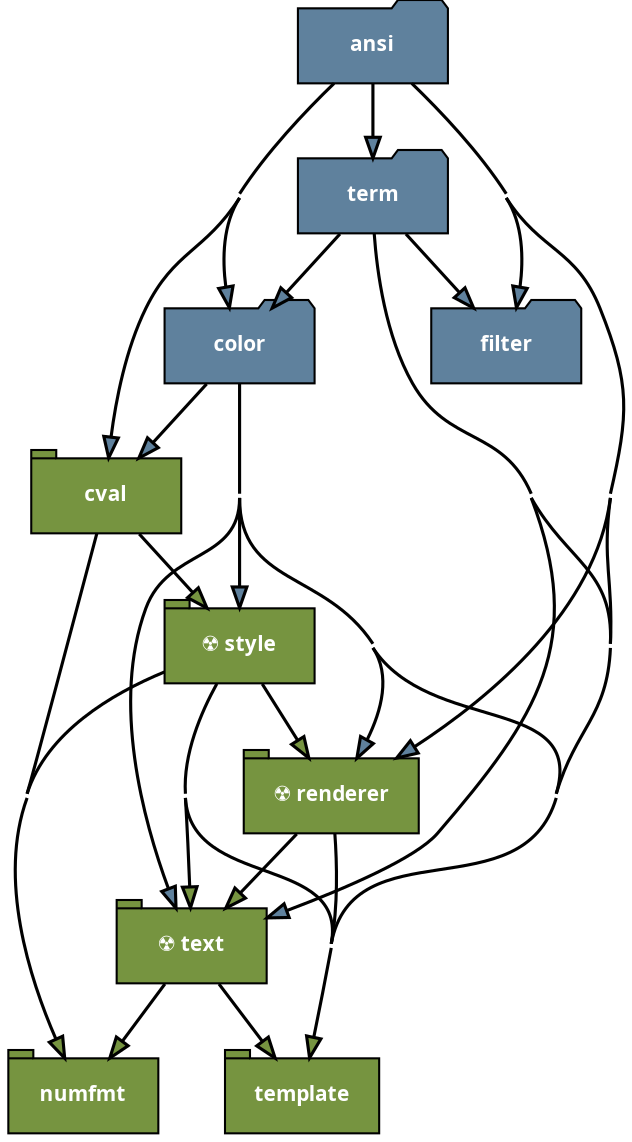 
digraph G {
    dpi = 150;
    concentrate = true;
    rankdir = TB;
    #TBbalance = min;
    ratio=fill;
    size="$SIZE";

    node [
        style="filled",
        fontname="Literal Bold",
        margin="0.2,0.0",
        fontsize=10,
        width=1.0,
        height=.5,
    ];
    edge [
        color="$EDGE_COLOR",
        penwidth=1.5,
    ];

    pytermor_ansi [shape="folder",group="low",fillcolor="#5f819d",fontcolor="#ffffff",label="ansi"];
    pytermor_color [shape="folder",group="low",fillcolor="#5f819d",fontcolor="#ffffff",label="color"];
    pytermor_cval [shape="tab",fillcolor="#769440",fontcolor="#ffffff",label="cval"];
    pytermor_filter [shape="folder",group="low",fillcolor="#5f819d",fontcolor="#ffffff",label="filter"];
    pytermor_numfmt [shape="tab",fillcolor="#769440",fontcolor="#ffffff",label="numfmt"];
    pytermor_renderer [shape="tab",fillcolor="#769440",fontcolor="#ffffff",label="☢️ renderer"];
    pytermor_style [shape="tab",fillcolor="#769440",fontcolor="#ffffff",label="☢️ style"];
    pytermor_template [shape="tab",fillcolor="#769440",fontcolor="#ffffff",label="template"];
    pytermor_term [shape="folder",group="low",fillcolor="#5f819d",fontcolor="#ffffff",label="term"];
    pytermor_text [shape="tab",fillcolor="#769440",fontcolor="#ffffff",label="☢️ text"];
    pytermor_ansi -> pytermor_color [fillcolor="#5f819d"];
    pytermor_ansi -> pytermor_cval [fillcolor="#5f819d"];
    pytermor_ansi -> pytermor_filter [fillcolor="#5f819d"];
    pytermor_ansi -> pytermor_renderer [fillcolor="#5f819d"];
    pytermor_ansi -> pytermor_template [fillcolor="#5f819d"];
    pytermor_ansi -> pytermor_term [fillcolor="#5f819d"];
    pytermor_color -> pytermor_cval [fillcolor="#5f819d"];
    pytermor_color -> pytermor_renderer [fillcolor="#5f819d"];
    pytermor_color -> pytermor_style [fillcolor="#5f819d"];
    pytermor_color -> pytermor_template [fillcolor="#5f819d"];
    pytermor_color -> pytermor_text [fillcolor="#5f819d"];
    pytermor_cval -> pytermor_numfmt [fillcolor="#769440"];
    pytermor_cval -> pytermor_style [fillcolor="#769440"];
    pytermor_renderer -> pytermor_template [fillcolor="#769440"];
    pytermor_renderer -> pytermor_text [fillcolor="#769440"];
    pytermor_style -> pytermor_numfmt [fillcolor="#769440"];
    pytermor_style -> pytermor_renderer [fillcolor="#769440"];
    pytermor_style -> pytermor_template [fillcolor="#769440"];
    pytermor_style -> pytermor_text [fillcolor="#769440"];
    pytermor_term -> pytermor_color [fillcolor="#5f819d"];
    pytermor_term -> pytermor_filter [fillcolor="#5f819d"];
    pytermor_term -> pytermor_template [fillcolor="#5f819d"];
    pytermor_term -> pytermor_text [fillcolor="#5f819d"];
    pytermor_text -> pytermor_numfmt [fillcolor="#769440"];
    pytermor_text -> pytermor_template [fillcolor="#769440"];
}
